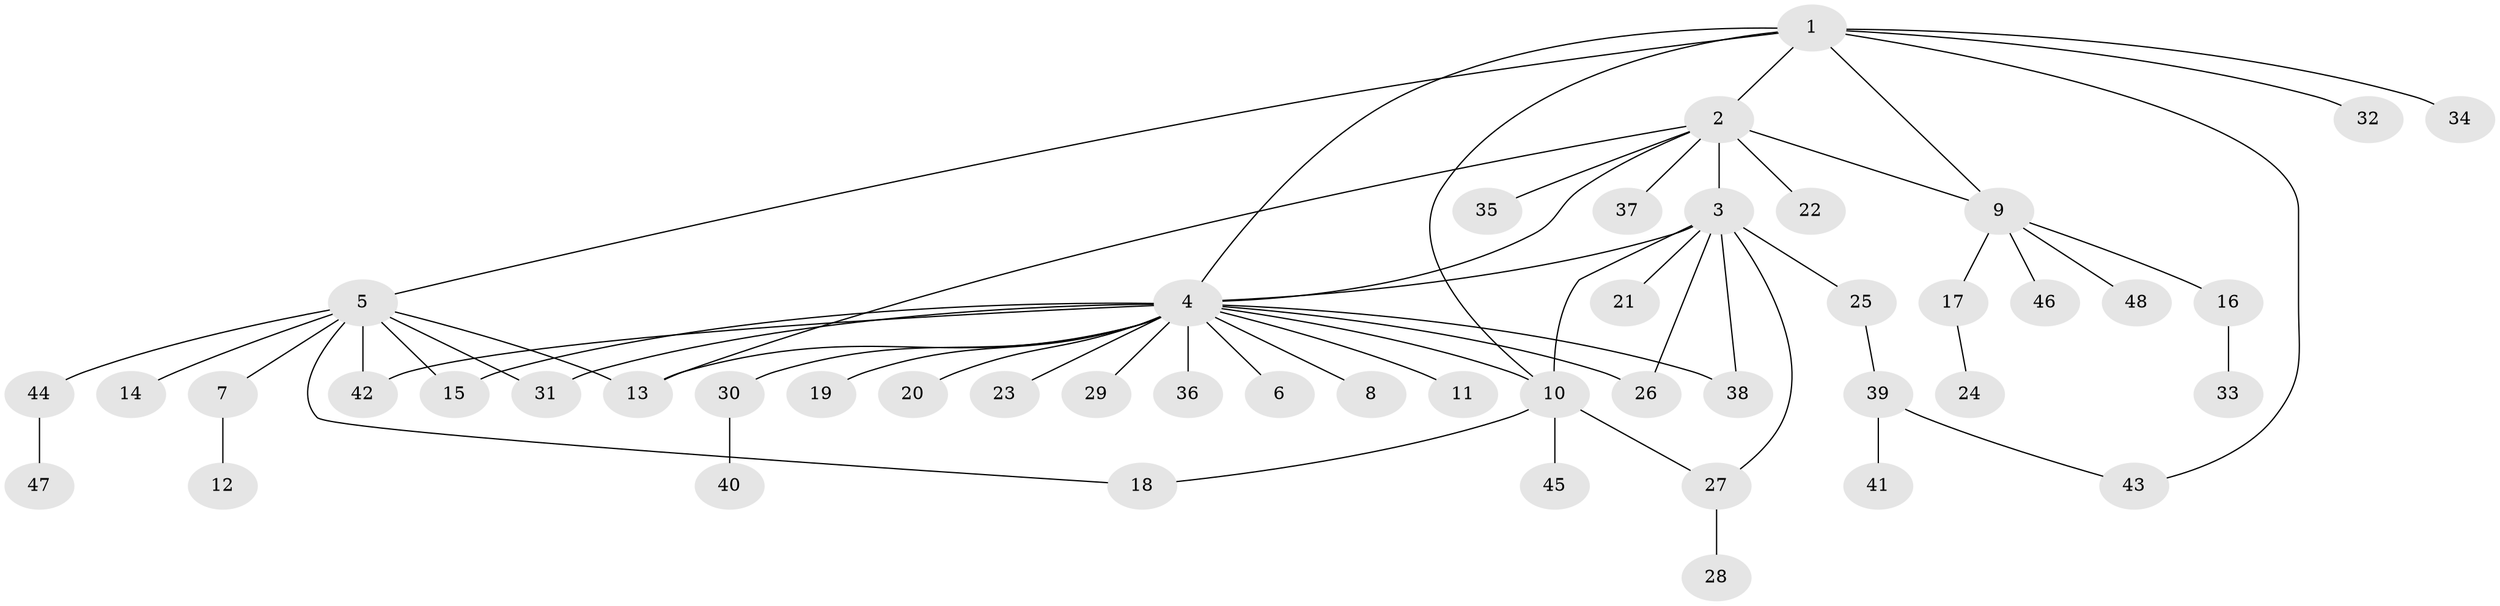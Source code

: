 // original degree distribution, {9: 0.015151515151515152, 4: 0.045454545454545456, 11: 0.015151515151515152, 20: 0.015151515151515152, 1: 0.5, 10: 0.015151515151515152, 2: 0.25757575757575757, 7: 0.030303030303030304, 3: 0.10606060606060606}
// Generated by graph-tools (version 1.1) at 2025/50/03/04/25 22:50:20]
// undirected, 48 vertices, 62 edges
graph export_dot {
  node [color=gray90,style=filled];
  1;
  2;
  3;
  4;
  5;
  6;
  7;
  8;
  9;
  10;
  11;
  12;
  13;
  14;
  15;
  16;
  17;
  18;
  19;
  20;
  21;
  22;
  23;
  24;
  25;
  26;
  27;
  28;
  29;
  30;
  31;
  32;
  33;
  34;
  35;
  36;
  37;
  38;
  39;
  40;
  41;
  42;
  43;
  44;
  45;
  46;
  47;
  48;
  1 -- 2 [weight=1.0];
  1 -- 4 [weight=1.0];
  1 -- 5 [weight=1.0];
  1 -- 9 [weight=1.0];
  1 -- 10 [weight=1.0];
  1 -- 32 [weight=1.0];
  1 -- 34 [weight=1.0];
  1 -- 43 [weight=1.0];
  2 -- 3 [weight=2.0];
  2 -- 4 [weight=1.0];
  2 -- 9 [weight=1.0];
  2 -- 13 [weight=1.0];
  2 -- 22 [weight=1.0];
  2 -- 35 [weight=1.0];
  2 -- 37 [weight=1.0];
  3 -- 4 [weight=1.0];
  3 -- 10 [weight=2.0];
  3 -- 21 [weight=1.0];
  3 -- 25 [weight=1.0];
  3 -- 26 [weight=1.0];
  3 -- 27 [weight=1.0];
  3 -- 38 [weight=1.0];
  4 -- 6 [weight=1.0];
  4 -- 8 [weight=1.0];
  4 -- 10 [weight=1.0];
  4 -- 11 [weight=1.0];
  4 -- 13 [weight=1.0];
  4 -- 15 [weight=1.0];
  4 -- 19 [weight=1.0];
  4 -- 20 [weight=1.0];
  4 -- 23 [weight=1.0];
  4 -- 26 [weight=1.0];
  4 -- 29 [weight=1.0];
  4 -- 30 [weight=1.0];
  4 -- 31 [weight=1.0];
  4 -- 36 [weight=1.0];
  4 -- 38 [weight=1.0];
  4 -- 42 [weight=1.0];
  5 -- 7 [weight=1.0];
  5 -- 13 [weight=1.0];
  5 -- 14 [weight=1.0];
  5 -- 15 [weight=1.0];
  5 -- 18 [weight=1.0];
  5 -- 31 [weight=1.0];
  5 -- 42 [weight=1.0];
  5 -- 44 [weight=1.0];
  7 -- 12 [weight=1.0];
  9 -- 16 [weight=1.0];
  9 -- 17 [weight=1.0];
  9 -- 46 [weight=1.0];
  9 -- 48 [weight=1.0];
  10 -- 18 [weight=1.0];
  10 -- 27 [weight=1.0];
  10 -- 45 [weight=1.0];
  16 -- 33 [weight=1.0];
  17 -- 24 [weight=1.0];
  25 -- 39 [weight=1.0];
  27 -- 28 [weight=1.0];
  30 -- 40 [weight=1.0];
  39 -- 41 [weight=1.0];
  39 -- 43 [weight=1.0];
  44 -- 47 [weight=1.0];
}
